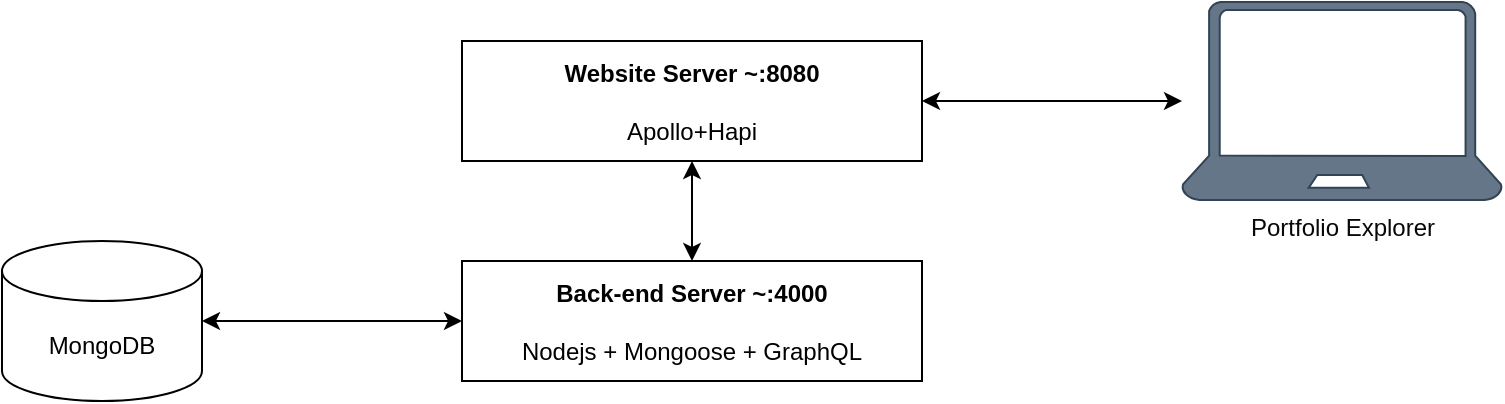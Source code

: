 <mxfile version="13.7.9" type="device" pages="3"><diagram id="Qr_kKK8vMp603plm6s5G" name="App Architecture"><mxGraphModel dx="1301" dy="1173" grid="1" gridSize="10" guides="1" tooltips="1" connect="1" arrows="1" fold="1" page="1" pageScale="1" pageWidth="1169" pageHeight="827" math="0" shadow="0"><root><mxCell id="NFdSjjTdS_H8bjInkMwH-0"/><mxCell id="NFdSjjTdS_H8bjInkMwH-1" parent="NFdSjjTdS_H8bjInkMwH-0"/><mxCell id="NFdSjjTdS_H8bjInkMwH-6" style="edgeStyle=orthogonalEdgeStyle;rounded=0;orthogonalLoop=1;jettySize=auto;html=1;entryX=0;entryY=0.5;entryDx=0;entryDy=0;startArrow=classic;startFill=1;" edge="1" parent="NFdSjjTdS_H8bjInkMwH-1" source="NFdSjjTdS_H8bjInkMwH-2" target="NFdSjjTdS_H8bjInkMwH-5"><mxGeometry relative="1" as="geometry"/></mxCell><mxCell id="NFdSjjTdS_H8bjInkMwH-2" value="MongoDB" style="shape=cylinder3;whiteSpace=wrap;html=1;boundedLbl=1;backgroundOutline=1;size=15;" vertex="1" parent="NFdSjjTdS_H8bjInkMwH-1"><mxGeometry x="200" y="419.5" width="100" height="80" as="geometry"/></mxCell><mxCell id="NFdSjjTdS_H8bjInkMwH-5" value="&lt;b&gt;Back-end Server ~:4000&lt;br&gt;&lt;/b&gt;&lt;br&gt;Nodejs + Mongoose + GraphQL" style="rounded=0;whiteSpace=wrap;html=1;" vertex="1" parent="NFdSjjTdS_H8bjInkMwH-1"><mxGeometry x="430" y="429.5" width="230" height="60" as="geometry"/></mxCell><mxCell id="NFdSjjTdS_H8bjInkMwH-8" style="edgeStyle=orthogonalEdgeStyle;rounded=0;orthogonalLoop=1;jettySize=auto;html=1;entryX=0.5;entryY=0;entryDx=0;entryDy=0;startArrow=classic;startFill=1;" edge="1" parent="NFdSjjTdS_H8bjInkMwH-1" source="NFdSjjTdS_H8bjInkMwH-7" target="NFdSjjTdS_H8bjInkMwH-5"><mxGeometry relative="1" as="geometry"/></mxCell><mxCell id="NFdSjjTdS_H8bjInkMwH-10" style="edgeStyle=orthogonalEdgeStyle;rounded=0;orthogonalLoop=1;jettySize=auto;html=1;startArrow=classic;startFill=1;" edge="1" parent="NFdSjjTdS_H8bjInkMwH-1" source="NFdSjjTdS_H8bjInkMwH-7" target="NFdSjjTdS_H8bjInkMwH-9"><mxGeometry relative="1" as="geometry"/></mxCell><mxCell id="NFdSjjTdS_H8bjInkMwH-7" value="&lt;b&gt;Website Server&amp;nbsp;~:8080&lt;br&gt;&lt;/b&gt;&lt;br&gt;Apollo+Hapi" style="rounded=0;whiteSpace=wrap;html=1;" vertex="1" parent="NFdSjjTdS_H8bjInkMwH-1"><mxGeometry x="430" y="319.5" width="230" height="60" as="geometry"/></mxCell><mxCell id="NFdSjjTdS_H8bjInkMwH-9" value="&lt;font color=&quot;#080808&quot;&gt;Portfolio Explorer&lt;/font&gt;" style="verticalLabelPosition=bottom;html=1;verticalAlign=top;align=center;strokeColor=#314354;fillColor=#647687;shape=mxgraph.azure.laptop;pointerEvents=1;fontColor=#ffffff;" vertex="1" parent="NFdSjjTdS_H8bjInkMwH-1"><mxGeometry x="790" y="300" width="160" height="99" as="geometry"/></mxCell></root></mxGraphModel></diagram><diagram id="U951dMZK3x4A3DFiXVAW" name="Data Structure"><mxGraphModel dx="1351" dy="1123" grid="1" gridSize="10" guides="1" tooltips="1" connect="1" arrows="1" fold="1" page="1" pageScale="1" pageWidth="1169" pageHeight="827" math="0" shadow="0"><root><mxCell id="0"/><mxCell id="1" parent="0"/><mxCell id="augE_lxb-99a8Fwj-oyF-2" value="User" style="swimlane;fontStyle=0;childLayout=stackLayout;horizontal=1;startSize=26;fillColor=#d5e8d4;horizontalStack=0;resizeParent=1;resizeParentMax=0;resizeLast=0;collapsible=1;marginBottom=0;strokeColor=#82b366;" vertex="1" parent="1"><mxGeometry x="40" y="40" width="160" height="130" as="geometry"><mxRectangle x="120" y="80" width="60" height="26" as="alternateBounds"/></mxGeometry></mxCell><mxCell id="augE_lxb-99a8Fwj-oyF-3" value="+ email: String" style="text;strokeColor=none;fillColor=none;align=left;verticalAlign=top;spacingLeft=4;spacingRight=4;overflow=hidden;rotatable=0;points=[[0,0.5],[1,0.5]];portConstraint=eastwest;" vertex="1" parent="augE_lxb-99a8Fwj-oyF-2"><mxGeometry y="26" width="160" height="26" as="geometry"/></mxCell><mxCell id="augE_lxb-99a8Fwj-oyF-4" value="+ email_verified: Boolean" style="text;strokeColor=none;fillColor=none;align=left;verticalAlign=top;spacingLeft=4;spacingRight=4;overflow=hidden;rotatable=0;points=[[0,0.5],[1,0.5]];portConstraint=eastwest;" vertex="1" parent="augE_lxb-99a8Fwj-oyF-2"><mxGeometry y="52" width="160" height="26" as="geometry"/></mxCell><mxCell id="augE_lxb-99a8Fwj-oyF-5" value="+ username: String" style="text;strokeColor=none;fillColor=none;align=left;verticalAlign=top;spacingLeft=4;spacingRight=4;overflow=hidden;rotatable=0;points=[[0,0.5],[1,0.5]];portConstraint=eastwest;" vertex="1" parent="augE_lxb-99a8Fwj-oyF-2"><mxGeometry y="78" width="160" height="26" as="geometry"/></mxCell><mxCell id="augE_lxb-99a8Fwj-oyF-6" value="+ role: String" style="text;strokeColor=none;fillColor=none;align=left;verticalAlign=top;spacingLeft=4;spacingRight=4;overflow=hidden;rotatable=0;points=[[0,0.5],[1,0.5]];portConstraint=eastwest;" vertex="1" parent="augE_lxb-99a8Fwj-oyF-2"><mxGeometry y="104" width="160" height="26" as="geometry"/></mxCell><mxCell id="augE_lxb-99a8Fwj-oyF-9" value="Permission" style="swimlane;fontStyle=0;childLayout=stackLayout;horizontal=1;startSize=26;fillColor=#f8cecc;horizontalStack=0;resizeParent=1;resizeParentMax=0;resizeLast=0;collapsible=1;marginBottom=0;strokeColor=#b85450;" vertex="1" parent="1"><mxGeometry x="40" y="180" width="160" height="156" as="geometry"/></mxCell><mxCell id="augE_lxb-99a8Fwj-oyF-10" value="+ subject: String" style="text;strokeColor=none;fillColor=none;align=left;verticalAlign=top;spacingLeft=4;spacingRight=4;overflow=hidden;rotatable=0;points=[[0,0.5],[1,0.5]];portConstraint=eastwest;" vertex="1" parent="augE_lxb-99a8Fwj-oyF-9"><mxGeometry y="26" width="160" height="26" as="geometry"/></mxCell><mxCell id="augE_lxb-99a8Fwj-oyF-11" value="+ action: String" style="text;strokeColor=none;fillColor=none;align=left;verticalAlign=top;spacingLeft=4;spacingRight=4;overflow=hidden;rotatable=0;points=[[0,0.5],[1,0.5]];portConstraint=eastwest;" vertex="1" parent="augE_lxb-99a8Fwj-oyF-9"><mxGeometry y="52" width="160" height="26" as="geometry"/></mxCell><mxCell id="augE_lxb-99a8Fwj-oyF-12" value="+ object: String" style="text;strokeColor=none;fillColor=none;align=left;verticalAlign=top;spacingLeft=4;spacingRight=4;overflow=hidden;rotatable=0;points=[[0,0.5],[1,0.5]];portConstraint=eastwest;" vertex="1" parent="augE_lxb-99a8Fwj-oyF-9"><mxGeometry y="78" width="160" height="26" as="geometry"/></mxCell><mxCell id="augE_lxb-99a8Fwj-oyF-13" value="+ object_type: String" style="text;strokeColor=none;fillColor=none;align=left;verticalAlign=top;spacingLeft=4;spacingRight=4;overflow=hidden;rotatable=0;points=[[0,0.5],[1,0.5]];portConstraint=eastwest;" vertex="1" parent="augE_lxb-99a8Fwj-oyF-9"><mxGeometry y="104" width="160" height="26" as="geometry"/></mxCell><mxCell id="augE_lxb-99a8Fwj-oyF-14" value="+ depth: Number" style="text;strokeColor=none;fillColor=none;align=left;verticalAlign=top;spacingLeft=4;spacingRight=4;overflow=hidden;rotatable=0;points=[[0,0.5],[1,0.5]];portConstraint=eastwest;" vertex="1" parent="augE_lxb-99a8Fwj-oyF-9"><mxGeometry y="130" width="160" height="26" as="geometry"/></mxCell><mxCell id="augE_lxb-99a8Fwj-oyF-32" value="Layout" style="swimlane;fontStyle=0;childLayout=stackLayout;horizontal=1;startSize=26;fillColor=#e1d5e7;horizontalStack=0;resizeParent=1;resizeParentMax=0;resizeLast=0;collapsible=1;marginBottom=0;strokeColor=#9673a6;" vertex="1" parent="1"><mxGeometry x="40" y="352" width="160" height="78" as="geometry"/></mxCell><mxCell id="augE_lxb-99a8Fwj-oyF-33" value="+ name: String" style="text;strokeColor=none;fillColor=none;align=left;verticalAlign=top;spacingLeft=4;spacingRight=4;overflow=hidden;rotatable=0;points=[[0,0.5],[1,0.5]];portConstraint=eastwest;" vertex="1" parent="augE_lxb-99a8Fwj-oyF-32"><mxGeometry y="26" width="160" height="26" as="geometry"/></mxCell><mxCell id="augE_lxb-99a8Fwj-oyF-34" value="+ layout: [[String]]" style="text;strokeColor=none;fillColor=none;align=left;verticalAlign=top;spacingLeft=4;spacingRight=4;overflow=hidden;rotatable=0;points=[[0,0.5],[1,0.5]];portConstraint=eastwest;" vertex="1" parent="augE_lxb-99a8Fwj-oyF-32"><mxGeometry y="52" width="160" height="26" as="geometry"/></mxCell><mxCell id="augE_lxb-99a8Fwj-oyF-72" value="Board" style="swimlane;fontStyle=0;childLayout=stackLayout;horizontal=1;startSize=26;fillColor=#ffe6cc;horizontalStack=0;resizeParent=1;resizeParentMax=0;resizeLast=0;collapsible=1;marginBottom=0;strokeColor=#d79b00;" vertex="1" parent="1"><mxGeometry x="240" y="40" width="160" height="208" as="geometry"/></mxCell><mxCell id="augE_lxb-99a8Fwj-oyF-73" value="+ name: String" style="text;strokeColor=none;fillColor=none;align=left;verticalAlign=top;spacingLeft=4;spacingRight=4;overflow=hidden;rotatable=0;points=[[0,0.5],[1,0.5]];portConstraint=eastwest;" vertex="1" parent="augE_lxb-99a8Fwj-oyF-72"><mxGeometry y="26" width="160" height="26" as="geometry"/></mxCell><mxCell id="augE_lxb-99a8Fwj-oyF-74" value="+ board_id: String" style="text;strokeColor=none;fillColor=none;align=left;verticalAlign=top;spacingLeft=4;spacingRight=4;overflow=hidden;rotatable=0;points=[[0,0.5],[1,0.5]];portConstraint=eastwest;" vertex="1" parent="augE_lxb-99a8Fwj-oyF-72"><mxGeometry y="52" width="160" height="26" as="geometry"/></mxCell><mxCell id="augE_lxb-99a8Fwj-oyF-75" value="+ background: String" style="text;strokeColor=none;fillColor=none;align=left;verticalAlign=top;spacingLeft=4;spacingRight=4;overflow=hidden;rotatable=0;points=[[0,0.5],[1,0.5]];portConstraint=eastwest;" vertex="1" parent="augE_lxb-99a8Fwj-oyF-72"><mxGeometry y="78" width="160" height="26" as="geometry"/></mxCell><mxCell id="augE_lxb-99a8Fwj-oyF-76" value="+ description: String" style="text;strokeColor=none;fillColor=none;align=left;verticalAlign=top;spacingLeft=4;spacingRight=4;overflow=hidden;rotatable=0;points=[[0,0.5],[1,0.5]];portConstraint=eastwest;" vertex="1" parent="augE_lxb-99a8Fwj-oyF-72"><mxGeometry y="104" width="160" height="26" as="geometry"/></mxCell><mxCell id="augE_lxb-99a8Fwj-oyF-77" value="+ group_layouts: [Layout]" style="text;strokeColor=none;fillColor=none;align=left;verticalAlign=top;spacingLeft=4;spacingRight=4;overflow=hidden;rotatable=0;points=[[0,0.5],[1,0.5]];portConstraint=eastwest;" vertex="1" parent="augE_lxb-99a8Fwj-oyF-72"><mxGeometry y="130" width="160" height="26" as="geometry"/></mxCell><mxCell id="augE_lxb-99a8Fwj-oyF-79" value="+ type: String" style="text;strokeColor=none;fillColor=none;align=left;verticalAlign=top;spacingLeft=4;spacingRight=4;overflow=hidden;rotatable=0;points=[[0,0.5],[1,0.5]];portConstraint=eastwest;" vertex="1" parent="augE_lxb-99a8Fwj-oyF-72"><mxGeometry y="156" width="160" height="26" as="geometry"/></mxCell><mxCell id="augE_lxb-99a8Fwj-oyF-78" value="+ scope: String" style="text;strokeColor=none;fillColor=none;align=left;verticalAlign=top;spacingLeft=4;spacingRight=4;overflow=hidden;rotatable=0;points=[[0,0.5],[1,0.5]];portConstraint=eastwest;" vertex="1" parent="augE_lxb-99a8Fwj-oyF-72"><mxGeometry y="182" width="160" height="26" as="geometry"/></mxCell><mxCell id="augE_lxb-99a8Fwj-oyF-16" value="Group" style="swimlane;fontStyle=0;childLayout=stackLayout;horizontal=1;startSize=26;fillColor=#dae8fc;horizontalStack=0;resizeParent=1;resizeParentMax=0;resizeLast=0;collapsible=1;marginBottom=0;strokeColor=#6c8ebf;" vertex="1" parent="1"><mxGeometry x="420" y="40" width="190" height="390" as="geometry"/></mxCell><mxCell id="augE_lxb-99a8Fwj-oyF-17" value="+ name: String" style="text;strokeColor=none;fillColor=none;align=left;verticalAlign=top;spacingLeft=4;spacingRight=4;overflow=hidden;rotatable=0;points=[[0,0.5],[1,0.5]];portConstraint=eastwest;" vertex="1" parent="augE_lxb-99a8Fwj-oyF-16"><mxGeometry y="26" width="190" height="26" as="geometry"/></mxCell><mxCell id="augE_lxb-99a8Fwj-oyF-18" value="+ sector: String" style="text;strokeColor=none;fillColor=none;align=left;verticalAlign=top;spacingLeft=4;spacingRight=4;overflow=hidden;rotatable=0;points=[[0,0.5],[1,0.5]];portConstraint=eastwest;" vertex="1" parent="augE_lxb-99a8Fwj-oyF-16"><mxGeometry y="52" width="190" height="26" as="geometry"/></mxCell><mxCell id="augE_lxb-99a8Fwj-oyF-19" value="+ description: String" style="text;strokeColor=none;fillColor=none;align=left;verticalAlign=top;spacingLeft=4;spacingRight=4;overflow=hidden;rotatable=0;points=[[0,0.5],[1,0.5]];portConstraint=eastwest;" vertex="1" parent="augE_lxb-99a8Fwj-oyF-16"><mxGeometry y="78" width="190" height="26" as="geometry"/></mxCell><mxCell id="augE_lxb-99a8Fwj-oyF-20" value="+ display_option: String" style="text;strokeColor=none;fillColor=none;align=left;verticalAlign=top;spacingLeft=4;spacingRight=4;overflow=hidden;rotatable=0;points=[[0,0.5],[1,0.5]];portConstraint=eastwest;" vertex="1" parent="augE_lxb-99a8Fwj-oyF-16"><mxGeometry y="104" width="190" height="26" as="geometry"/></mxCell><mxCell id="augE_lxb-99a8Fwj-oyF-26" value="+ background: String" style="text;strokeColor=none;fillColor=none;align=left;verticalAlign=top;spacingLeft=4;spacingRight=4;overflow=hidden;rotatable=0;points=[[0,0.5],[1,0.5]];portConstraint=eastwest;" vertex="1" parent="augE_lxb-99a8Fwj-oyF-16"><mxGeometry y="130" width="190" height="26" as="geometry"/></mxCell><mxCell id="augE_lxb-99a8Fwj-oyF-27" value="+ color: String" style="text;strokeColor=none;fillColor=none;align=left;verticalAlign=top;spacingLeft=4;spacingRight=4;overflow=hidden;rotatable=0;points=[[0,0.5],[1,0.5]];portConstraint=eastwest;" vertex="1" parent="augE_lxb-99a8Fwj-oyF-16"><mxGeometry y="156" width="190" height="26" as="geometry"/></mxCell><mxCell id="augE_lxb-99a8Fwj-oyF-28" value="+ n_depth: Number" style="text;strokeColor=none;fillColor=none;align=left;verticalAlign=top;spacingLeft=4;spacingRight=4;overflow=hidden;rotatable=0;points=[[0,0.5],[1,0.5]];portConstraint=eastwest;" vertex="1" parent="augE_lxb-99a8Fwj-oyF-16"><mxGeometry y="182" width="190" height="26" as="geometry"/></mxCell><mxCell id="augE_lxb-99a8Fwj-oyF-29" value="+ parent_groupId: String" style="text;strokeColor=none;fillColor=none;align=left;verticalAlign=top;spacingLeft=4;spacingRight=4;overflow=hidden;rotatable=0;points=[[0,0.5],[1,0.5]];portConstraint=eastwest;" vertex="1" parent="augE_lxb-99a8Fwj-oyF-16"><mxGeometry y="208" width="190" height="26" as="geometry"/></mxCell><mxCell id="augE_lxb-99a8Fwj-oyF-30" value="+ _boardId: String" style="text;strokeColor=none;fillColor=none;align=left;verticalAlign=top;spacingLeft=4;spacingRight=4;overflow=hidden;rotatable=0;points=[[0,0.5],[1,0.5]];portConstraint=eastwest;" vertex="1" parent="augE_lxb-99a8Fwj-oyF-16"><mxGeometry y="234" width="190" height="26" as="geometry"/></mxCell><mxCell id="augE_lxb-99a8Fwj-oyF-31" value="+ board_id: String" style="text;strokeColor=none;fillColor=none;align=left;verticalAlign=top;spacingLeft=4;spacingRight=4;overflow=hidden;rotatable=0;points=[[0,0.5],[1,0.5]];portConstraint=eastwest;" vertex="1" parent="augE_lxb-99a8Fwj-oyF-16"><mxGeometry y="260" width="190" height="26" as="geometry"/></mxCell><mxCell id="augE_lxb-99a8Fwj-oyF-43" value="+ group_layouts: [Layout]" style="text;strokeColor=none;fillColor=none;align=left;verticalAlign=top;spacingLeft=4;spacingRight=4;overflow=hidden;rotatable=0;points=[[0,0.5],[1,0.5]];portConstraint=eastwest;" vertex="1" parent="augE_lxb-99a8Fwj-oyF-16"><mxGeometry y="286" width="190" height="26" as="geometry"/></mxCell><mxCell id="augE_lxb-99a8Fwj-oyF-57" value="+ concept_layouts: [Layout]" style="text;strokeColor=none;fillColor=none;align=left;verticalAlign=top;spacingLeft=4;spacingRight=4;overflow=hidden;rotatable=0;points=[[0,0.5],[1,0.5]];portConstraint=eastwest;" vertex="1" parent="augE_lxb-99a8Fwj-oyF-16"><mxGeometry y="312" width="190" height="26" as="geometry"/></mxCell><mxCell id="augE_lxb-99a8Fwj-oyF-61" value="+ scope: String" style="text;strokeColor=none;fillColor=none;align=left;verticalAlign=top;spacingLeft=4;spacingRight=4;overflow=hidden;rotatable=0;points=[[0,0.5],[1,0.5]];portConstraint=eastwest;" vertex="1" parent="augE_lxb-99a8Fwj-oyF-16"><mxGeometry y="338" width="190" height="26" as="geometry"/></mxCell><mxCell id="augE_lxb-99a8Fwj-oyF-62" value="+ type: String" style="text;strokeColor=none;fillColor=none;align=left;verticalAlign=top;spacingLeft=4;spacingRight=4;overflow=hidden;rotatable=0;points=[[0,0.5],[1,0.5]];portConstraint=eastwest;" vertex="1" parent="augE_lxb-99a8Fwj-oyF-16"><mxGeometry y="364" width="190" height="26" as="geometry"/></mxCell><mxCell id="augE_lxb-99a8Fwj-oyF-63" value="Concept" style="swimlane;fontStyle=0;childLayout=stackLayout;horizontal=1;startSize=26;fillColor=#fff2cc;horizontalStack=0;resizeParent=1;resizeParentMax=0;resizeLast=0;collapsible=1;marginBottom=0;strokeColor=#d6b656;" vertex="1" parent="1"><mxGeometry x="630" y="40" width="160" height="234" as="geometry"/></mxCell><mxCell id="augE_lxb-99a8Fwj-oyF-64" value="+ name: String" style="text;strokeColor=none;fillColor=none;align=left;verticalAlign=top;spacingLeft=4;spacingRight=4;overflow=hidden;rotatable=0;points=[[0,0.5],[1,0.5]];portConstraint=eastwest;" vertex="1" parent="augE_lxb-99a8Fwj-oyF-63"><mxGeometry y="26" width="160" height="26" as="geometry"/></mxCell><mxCell id="augE_lxb-99a8Fwj-oyF-65" value="+ logo_url: String" style="text;strokeColor=none;fillColor=none;align=left;verticalAlign=top;spacingLeft=4;spacingRight=4;overflow=hidden;rotatable=0;points=[[0,0.5],[1,0.5]];portConstraint=eastwest;" vertex="1" parent="augE_lxb-99a8Fwj-oyF-63"><mxGeometry y="52" width="160" height="26" as="geometry"/></mxCell><mxCell id="augE_lxb-99a8Fwj-oyF-66" value="+ meta: {color, symbol}" style="text;strokeColor=none;fillColor=none;align=left;verticalAlign=top;spacingLeft=4;spacingRight=4;overflow=hidden;rotatable=0;points=[[0,0.5],[1,0.5]];portConstraint=eastwest;" vertex="1" parent="augE_lxb-99a8Fwj-oyF-63"><mxGeometry y="78" width="160" height="26" as="geometry"/></mxCell><mxCell id="augE_lxb-99a8Fwj-oyF-67" value="+ markdown: String" style="text;strokeColor=none;fillColor=none;align=left;verticalAlign=top;spacingLeft=4;spacingRight=4;overflow=hidden;rotatable=0;points=[[0,0.5],[1,0.5]];portConstraint=eastwest;" vertex="1" parent="augE_lxb-99a8Fwj-oyF-63"><mxGeometry y="104" width="160" height="26" as="geometry"/></mxCell><mxCell id="augE_lxb-99a8Fwj-oyF-68" value="+ details: {deprecated}" style="text;strokeColor=none;fillColor=none;align=left;verticalAlign=top;spacingLeft=4;spacingRight=4;overflow=hidden;rotatable=0;points=[[0,0.5],[1,0.5]];portConstraint=eastwest;" vertex="1" parent="augE_lxb-99a8Fwj-oyF-63"><mxGeometry y="130" width="160" height="26" as="geometry"/></mxCell><mxCell id="augE_lxb-99a8Fwj-oyF-69" value="+ groupIds: [String]" style="text;strokeColor=none;fillColor=none;align=left;verticalAlign=top;spacingLeft=4;spacingRight=4;overflow=hidden;rotatable=0;points=[[0,0.5],[1,0.5]];portConstraint=eastwest;" vertex="1" parent="augE_lxb-99a8Fwj-oyF-63"><mxGeometry y="156" width="160" height="26" as="geometry"/></mxCell><mxCell id="augE_lxb-99a8Fwj-oyF-70" value="+ scope: String" style="text;strokeColor=none;fillColor=none;align=left;verticalAlign=top;spacingLeft=4;spacingRight=4;overflow=hidden;rotatable=0;points=[[0,0.5],[1,0.5]];portConstraint=eastwest;" vertex="1" parent="augE_lxb-99a8Fwj-oyF-63"><mxGeometry y="182" width="160" height="26" as="geometry"/></mxCell><mxCell id="augE_lxb-99a8Fwj-oyF-71" value="+ type: String" style="text;strokeColor=none;fillColor=none;align=left;verticalAlign=top;spacingLeft=4;spacingRight=4;overflow=hidden;rotatable=0;points=[[0,0.5],[1,0.5]];portConstraint=eastwest;" vertex="1" parent="augE_lxb-99a8Fwj-oyF-63"><mxGeometry y="208" width="160" height="26" as="geometry"/></mxCell><mxCell id="JCSYPZFyENbM_LOWh0wH-4" style="edgeStyle=orthogonalEdgeStyle;rounded=0;orthogonalLoop=1;jettySize=auto;html=1;entryX=0;entryY=0.5;entryDx=0;entryDy=0;startArrow=none;startFill=0;" edge="1" parent="1" source="ahbWEZtaEer1QGdF5FPs-1" target="kWbFMQelYYDr-9-dLNka-1"><mxGeometry relative="1" as="geometry"/></mxCell><mxCell id="JCSYPZFyENbM_LOWh0wH-5" style="edgeStyle=orthogonalEdgeStyle;rounded=0;orthogonalLoop=1;jettySize=auto;html=1;entryX=0;entryY=0.5;entryDx=0;entryDy=0;startArrow=none;startFill=0;" edge="1" parent="1" source="ahbWEZtaEer1QGdF5FPs-1" target="kWbFMQelYYDr-9-dLNka-2"><mxGeometry relative="1" as="geometry"><Array as="points"><mxPoint x="350" y="636"/><mxPoint x="350" y="756"/></Array></mxGeometry></mxCell><mxCell id="JCSYPZFyENbM_LOWh0wH-6" style="edgeStyle=orthogonalEdgeStyle;rounded=0;orthogonalLoop=1;jettySize=auto;html=1;entryX=0;entryY=0.5;entryDx=0;entryDy=0;startArrow=none;startFill=0;" edge="1" parent="1" source="ahbWEZtaEer1QGdF5FPs-1" target="ahbWEZtaEer1QGdF5FPs-2"><mxGeometry relative="1" as="geometry"><Array as="points"><mxPoint x="350" y="636"/><mxPoint x="350" y="510"/></Array></mxGeometry></mxCell><mxCell id="JCSYPZFyENbM_LOWh0wH-7" value="Read/Write/Modify" style="edgeLabel;html=1;align=center;verticalAlign=middle;resizable=0;points=[];" vertex="1" connectable="0" parent="JCSYPZFyENbM_LOWh0wH-6"><mxGeometry x="-0.698" y="-2" relative="1" as="geometry"><mxPoint x="122" y="-2" as="offset"/></mxGeometry></mxCell><mxCell id="ahbWEZtaEer1QGdF5FPs-1" value="User" style="rounded=1;whiteSpace=wrap;html=1;fillColor=#d5e8d4;strokeColor=#82b366;" vertex="1" parent="1"><mxGeometry x="40" y="606" width="120" height="60" as="geometry"/></mxCell><mxCell id="kWbFMQelYYDr-9-dLNka-5" style="edgeStyle=orthogonalEdgeStyle;rounded=0;orthogonalLoop=1;jettySize=auto;html=1;entryX=0.5;entryY=0;entryDx=0;entryDy=0;startArrow=none;startFill=0;" edge="1" parent="1" source="ahbWEZtaEer1QGdF5FPs-2" target="kWbFMQelYYDr-9-dLNka-1"><mxGeometry relative="1" as="geometry"/></mxCell><mxCell id="kWbFMQelYYDr-9-dLNka-6" value="Boards Contain Groups" style="edgeLabel;html=1;align=center;verticalAlign=middle;resizable=0;points=[];" vertex="1" connectable="0" parent="kWbFMQelYYDr-9-dLNka-5"><mxGeometry x="-0.545" y="2" relative="1" as="geometry"><mxPoint x="-2" y="15" as="offset"/></mxGeometry></mxCell><mxCell id="ahbWEZtaEer1QGdF5FPs-2" value="Board" style="rounded=1;whiteSpace=wrap;html=1;fillColor=#ffe6cc;strokeColor=#d79b00;" vertex="1" parent="1"><mxGeometry x="420" y="480" width="120" height="60" as="geometry"/></mxCell><mxCell id="kWbFMQelYYDr-9-dLNka-7" style="edgeStyle=orthogonalEdgeStyle;rounded=0;orthogonalLoop=1;jettySize=auto;html=1;entryX=0.5;entryY=0;entryDx=0;entryDy=0;startArrow=none;startFill=0;" edge="1" parent="1" source="kWbFMQelYYDr-9-dLNka-1" target="kWbFMQelYYDr-9-dLNka-2"><mxGeometry relative="1" as="geometry"/></mxCell><mxCell id="kWbFMQelYYDr-9-dLNka-8" value="Groups Contain Concepts" style="edgeLabel;html=1;align=center;verticalAlign=middle;resizable=0;points=[];" vertex="1" connectable="0" parent="kWbFMQelYYDr-9-dLNka-7"><mxGeometry x="-0.033" y="-4" relative="1" as="geometry"><mxPoint x="4" as="offset"/></mxGeometry></mxCell><mxCell id="kWbFMQelYYDr-9-dLNka-1" value="Group" style="rounded=1;whiteSpace=wrap;html=1;fillColor=#dae8fc;strokeColor=#6c8ebf;" vertex="1" parent="1"><mxGeometry x="420" y="606" width="120" height="60" as="geometry"/></mxCell><mxCell id="kWbFMQelYYDr-9-dLNka-2" value="Concept" style="rounded=1;whiteSpace=wrap;html=1;fillColor=#fff2cc;strokeColor=#d6b656;" vertex="1" parent="1"><mxGeometry x="420" y="726" width="120" height="60" as="geometry"/></mxCell><mxCell id="kWbFMQelYYDr-9-dLNka-3" value="Permission" style="rounded=1;whiteSpace=wrap;html=1;fillColor=#f8cecc;strokeColor=#b85450;" vertex="1" parent="1"><mxGeometry x="200" y="626" width="70" height="20" as="geometry"/></mxCell><mxCell id="kWbFMQelYYDr-9-dLNka-4" value="Layout" style="rounded=1;whiteSpace=wrap;html=1;fillColor=#e1d5e7;strokeColor=#9673a6;" vertex="1" parent="1"><mxGeometry x="400" y="770" width="55" height="24" as="geometry"/></mxCell><mxCell id="kWbFMQelYYDr-9-dLNka-9" style="edgeStyle=orthogonalEdgeStyle;rounded=0;orthogonalLoop=1;jettySize=auto;html=1;startArrow=none;startFill=0;elbow=vertical;" edge="1" parent="1" source="kWbFMQelYYDr-9-dLNka-1" target="kWbFMQelYYDr-9-dLNka-1"><mxGeometry relative="1" as="geometry"/></mxCell><mxCell id="kWbFMQelYYDr-9-dLNka-10" value="Groups Contain Groups" style="edgeLabel;html=1;align=center;verticalAlign=middle;resizable=0;points=[];" vertex="1" connectable="0" parent="kWbFMQelYYDr-9-dLNka-9"><mxGeometry x="0.333" y="-1" relative="1" as="geometry"><mxPoint x="70" y="-9" as="offset"/></mxGeometry></mxCell><mxCell id="JCSYPZFyENbM_LOWh0wH-1" value="Layout" style="rounded=1;whiteSpace=wrap;html=1;fillColor=#e1d5e7;strokeColor=#9673a6;" vertex="1" parent="1"><mxGeometry x="405" y="650" width="55" height="24" as="geometry"/></mxCell><mxCell id="JCSYPZFyENbM_LOWh0wH-2" value="Layout" style="rounded=1;whiteSpace=wrap;html=1;fillColor=#e1d5e7;strokeColor=#9673a6;" vertex="1" parent="1"><mxGeometry x="405" y="524" width="55" height="24" as="geometry"/></mxCell><mxCell id="JCSYPZFyENbM_LOWh0wH-12" value="User needs appropriate permission for read/write/mod" style="text;html=1;strokeColor=none;fillColor=none;align=center;verticalAlign=middle;whiteSpace=wrap;rounded=0;" vertex="1" parent="1"><mxGeometry x="182.5" y="560" width="105" height="60" as="geometry"/></mxCell></root></mxGraphModel></diagram><diagram id="IrDOA5qKBOFy669kUhGe" name="Permissions"><mxGraphModel dx="1351" dy="1123" grid="1" gridSize="10" guides="1" tooltips="1" connect="1" arrows="1" fold="1" page="1" pageScale="1" pageWidth="1169" pageHeight="827" math="0" shadow="0"><root><mxCell id="Ij6slE83piAcpOyyp57X-0"/><mxCell id="Ij6slE83piAcpOyyp57X-1" parent="Ij6slE83piAcpOyyp57X-0"/><mxCell id="RUHUaKXGuQk7iDaq4Yat-0" value="Permission" style="swimlane;fontStyle=0;childLayout=stackLayout;horizontal=1;startSize=26;fillColor=#f8cecc;horizontalStack=0;resizeParent=1;resizeParentMax=0;resizeLast=0;collapsible=1;marginBottom=0;strokeColor=#b85450;" vertex="1" parent="Ij6slE83piAcpOyyp57X-1"><mxGeometry x="40" y="40" width="160" height="156" as="geometry"/></mxCell><mxCell id="RUHUaKXGuQk7iDaq4Yat-1" value="+ subject: String" style="text;strokeColor=none;fillColor=none;align=left;verticalAlign=top;spacingLeft=4;spacingRight=4;overflow=hidden;rotatable=0;points=[[0,0.5],[1,0.5]];portConstraint=eastwest;" vertex="1" parent="RUHUaKXGuQk7iDaq4Yat-0"><mxGeometry y="26" width="160" height="26" as="geometry"/></mxCell><mxCell id="RUHUaKXGuQk7iDaq4Yat-2" value="+ action: String" style="text;strokeColor=none;fillColor=none;align=left;verticalAlign=top;spacingLeft=4;spacingRight=4;overflow=hidden;rotatable=0;points=[[0,0.5],[1,0.5]];portConstraint=eastwest;" vertex="1" parent="RUHUaKXGuQk7iDaq4Yat-0"><mxGeometry y="52" width="160" height="26" as="geometry"/></mxCell><mxCell id="RUHUaKXGuQk7iDaq4Yat-3" value="+ object: String" style="text;strokeColor=none;fillColor=none;align=left;verticalAlign=top;spacingLeft=4;spacingRight=4;overflow=hidden;rotatable=0;points=[[0,0.5],[1,0.5]];portConstraint=eastwest;" vertex="1" parent="RUHUaKXGuQk7iDaq4Yat-0"><mxGeometry y="78" width="160" height="26" as="geometry"/></mxCell><mxCell id="RUHUaKXGuQk7iDaq4Yat-4" value="+ object_type: String" style="text;strokeColor=none;fillColor=none;align=left;verticalAlign=top;spacingLeft=4;spacingRight=4;overflow=hidden;rotatable=0;points=[[0,0.5],[1,0.5]];portConstraint=eastwest;" vertex="1" parent="RUHUaKXGuQk7iDaq4Yat-0"><mxGeometry y="104" width="160" height="26" as="geometry"/></mxCell><mxCell id="RUHUaKXGuQk7iDaq4Yat-5" value="+ depth: Number" style="text;strokeColor=none;fillColor=none;align=left;verticalAlign=top;spacingLeft=4;spacingRight=4;overflow=hidden;rotatable=0;points=[[0,0.5],[1,0.5]];portConstraint=eastwest;" vertex="1" parent="RUHUaKXGuQk7iDaq4Yat-0"><mxGeometry y="130" width="160" height="26" as="geometry"/></mxCell><mxCell id="RUHUaKXGuQk7iDaq4Yat-14" style="edgeStyle=orthogonalEdgeStyle;rounded=0;orthogonalLoop=1;jettySize=auto;html=1;startArrow=none;startFill=0;" edge="1" parent="Ij6slE83piAcpOyyp57X-1" source="RUHUaKXGuQk7iDaq4Yat-7" target="RUHUaKXGuQk7iDaq4Yat-13"><mxGeometry relative="1" as="geometry"/></mxCell><mxCell id="RUHUaKXGuQk7iDaq4Yat-15" style="edgeStyle=orthogonalEdgeStyle;rounded=0;orthogonalLoop=1;jettySize=auto;html=1;startArrow=none;startFill=0;" edge="1" parent="Ij6slE83piAcpOyyp57X-1" source="RUHUaKXGuQk7iDaq4Yat-7" target="RUHUaKXGuQk7iDaq4Yat-8"><mxGeometry relative="1" as="geometry"/></mxCell><mxCell id="RUHUaKXGuQk7iDaq4Yat-7" value="&lt;b&gt;action&lt;/b&gt;&lt;br&gt;read / edit / delete / admin" style="rounded=1;whiteSpace=wrap;html=1;" vertex="1" parent="Ij6slE83piAcpOyyp57X-1"><mxGeometry x="415" y="86" width="170" height="60" as="geometry"/></mxCell><mxCell id="RUHUaKXGuQk7iDaq4Yat-8" value="&lt;b&gt;object_type&lt;/b&gt;&lt;br&gt;description of assigned type" style="shape=parallelogram;perimeter=parallelogramPerimeter;whiteSpace=wrap;html=1;fixedSize=1;" vertex="1" parent="Ij6slE83piAcpOyyp57X-1"><mxGeometry x="655" y="136" width="210" height="60" as="geometry"/></mxCell><mxCell id="RUHUaKXGuQk7iDaq4Yat-12" style="edgeStyle=orthogonalEdgeStyle;rounded=0;orthogonalLoop=1;jettySize=auto;html=1;entryX=0;entryY=0.5;entryDx=0;entryDy=0;startArrow=none;startFill=0;" edge="1" parent="Ij6slE83piAcpOyyp57X-1" source="RUHUaKXGuQk7iDaq4Yat-9" target="RUHUaKXGuQk7iDaq4Yat-7"><mxGeometry relative="1" as="geometry"/></mxCell><mxCell id="RUHUaKXGuQk7iDaq4Yat-9" value="&lt;b&gt;subject&lt;/b&gt;&lt;br&gt;(this particular user)" style="shape=umlActor;verticalLabelPosition=bottom;verticalAlign=top;html=1;outlineConnect=0;" vertex="1" parent="Ij6slE83piAcpOyyp57X-1"><mxGeometry x="305" y="66" width="50" height="100" as="geometry"/></mxCell><mxCell id="RUHUaKXGuQk7iDaq4Yat-13" value="&lt;b&gt;object (id)&lt;/b&gt;&lt;br&gt;[board, group, concept, user]" style="shape=parallelogram;perimeter=parallelogramPerimeter;whiteSpace=wrap;html=1;fixedSize=1;" vertex="1" parent="Ij6slE83piAcpOyyp57X-1"><mxGeometry x="655" y="26" width="210" height="60" as="geometry"/></mxCell><mxCell id="RUHUaKXGuQk7iDaq4Yat-17" value="Permissions are created (and deleted) when:&lt;br&gt;- New boards are created&lt;br&gt;- New groups are created&lt;br&gt;- New concepts are created" style="rounded=0;whiteSpace=wrap;html=1;align=left;spacingLeft=4;" vertex="1" parent="Ij6slE83piAcpOyyp57X-1"><mxGeometry x="40" y="270" width="320" height="60" as="geometry"/></mxCell><mxCell id="RUHUaKXGuQk7iDaq4Yat-24" value="This permission allows &lt;b&gt;alice&lt;/b&gt; &lt;b&gt;full control&lt;/b&gt; (all actions) on board &lt;b&gt;board_id_abc&lt;/b&gt;" style="rounded=0;whiteSpace=wrap;html=1;align=left;fillColor=#f8cecc;strokeColor=#b85450;spacingLeft=6;" vertex="1" parent="Ij6slE83piAcpOyyp57X-1"><mxGeometry x="200" y="340" width="200" height="50" as="geometry"/></mxCell><mxCell id="RUHUaKXGuQk7iDaq4Yat-18" value="Permission" style="swimlane;fontStyle=0;childLayout=stackLayout;horizontal=1;startSize=26;fillColor=#f8cecc;horizontalStack=0;resizeParent=1;resizeParentMax=0;resizeLast=0;collapsible=1;marginBottom=0;strokeColor=#b85450;" vertex="1" parent="Ij6slE83piAcpOyyp57X-1"><mxGeometry x="40" y="340" width="160" height="156" as="geometry"/></mxCell><mxCell id="RUHUaKXGuQk7iDaq4Yat-19" value="+ subject: alice" style="text;strokeColor=none;fillColor=none;align=left;verticalAlign=top;spacingLeft=4;spacingRight=4;overflow=hidden;rotatable=0;points=[[0,0.5],[1,0.5]];portConstraint=eastwest;" vertex="1" parent="RUHUaKXGuQk7iDaq4Yat-18"><mxGeometry y="26" width="160" height="26" as="geometry"/></mxCell><mxCell id="RUHUaKXGuQk7iDaq4Yat-20" value="+ action: admin" style="text;strokeColor=none;fillColor=none;align=left;verticalAlign=top;spacingLeft=4;spacingRight=4;overflow=hidden;rotatable=0;points=[[0,0.5],[1,0.5]];portConstraint=eastwest;" vertex="1" parent="RUHUaKXGuQk7iDaq4Yat-18"><mxGeometry y="52" width="160" height="26" as="geometry"/></mxCell><mxCell id="RUHUaKXGuQk7iDaq4Yat-21" value="+ object: board_id_abc" style="text;strokeColor=none;fillColor=none;align=left;verticalAlign=top;spacingLeft=4;spacingRight=4;overflow=hidden;rotatable=0;points=[[0,0.5],[1,0.5]];portConstraint=eastwest;" vertex="1" parent="RUHUaKXGuQk7iDaq4Yat-18"><mxGeometry y="78" width="160" height="26" as="geometry"/></mxCell><mxCell id="RUHUaKXGuQk7iDaq4Yat-22" value="+ object_type: board" style="text;strokeColor=none;fillColor=none;align=left;verticalAlign=top;spacingLeft=4;spacingRight=4;overflow=hidden;rotatable=0;points=[[0,0.5],[1,0.5]];portConstraint=eastwest;" vertex="1" parent="RUHUaKXGuQk7iDaq4Yat-18"><mxGeometry y="104" width="160" height="26" as="geometry"/></mxCell><mxCell id="RUHUaKXGuQk7iDaq4Yat-23" value="+ depth: 0" style="text;strokeColor=none;fillColor=none;align=left;verticalAlign=top;spacingLeft=4;spacingRight=4;overflow=hidden;rotatable=0;points=[[0,0.5],[1,0.5]];portConstraint=eastwest;" vertex="1" parent="RUHUaKXGuQk7iDaq4Yat-18"><mxGeometry y="130" width="160" height="26" as="geometry"/></mxCell></root></mxGraphModel></diagram></mxfile>